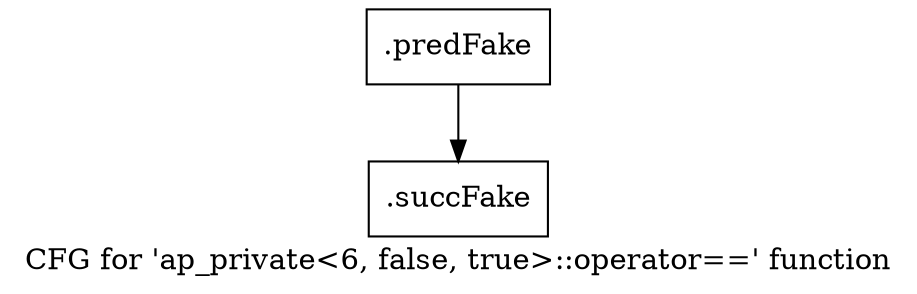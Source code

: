digraph "CFG for 'ap_private\<6, false, true\>::operator==' function" {
	label="CFG for 'ap_private\<6, false, true\>::operator==' function";

	Node0x5ec4c80 [shape=record,filename="",linenumber="",label="{.predFake}"];
	Node0x5ec4c80 -> Node0x62e8750[ callList="" memoryops="" filename="/mnt/xilinx/Vitis_HLS/2021.2/include/etc/ap_private.h" execusionnum="0"];
	Node0x62e8750 [shape=record,filename="/mnt/xilinx/Vitis_HLS/2021.2/include/etc/ap_private.h",linenumber="1773",label="{.succFake}"];
}
